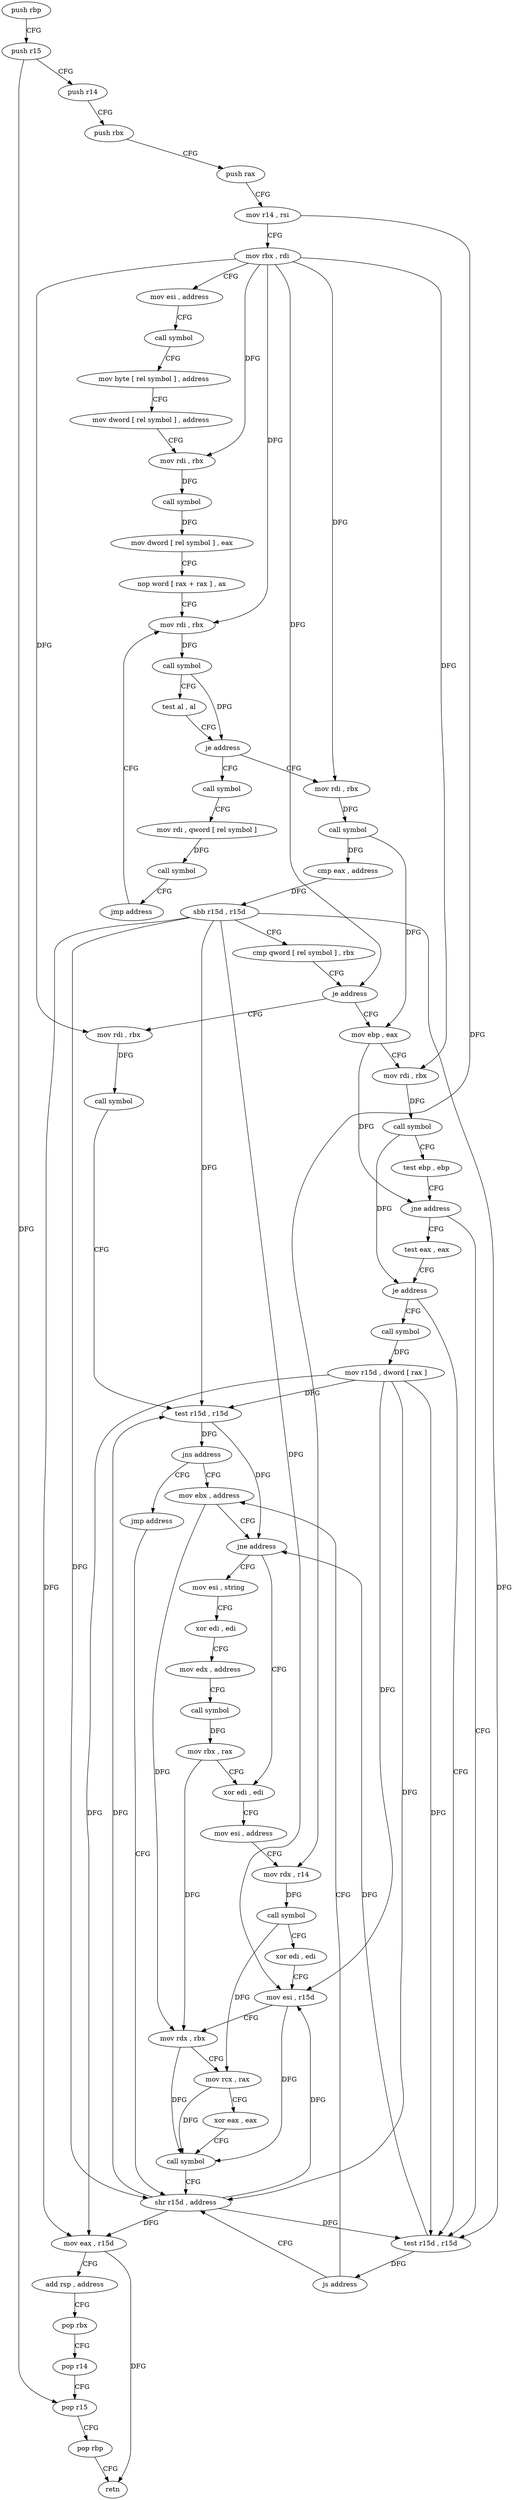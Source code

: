 digraph "func" {
"4202048" [label = "push rbp" ]
"4202049" [label = "push r15" ]
"4202051" [label = "push r14" ]
"4202053" [label = "push rbx" ]
"4202054" [label = "push rax" ]
"4202055" [label = "mov r14 , rsi" ]
"4202058" [label = "mov rbx , rdi" ]
"4202061" [label = "mov esi , address" ]
"4202066" [label = "call symbol" ]
"4202071" [label = "mov byte [ rel symbol ] , address" ]
"4202078" [label = "mov dword [ rel symbol ] , address" ]
"4202088" [label = "mov rdi , rbx" ]
"4202091" [label = "call symbol" ]
"4202096" [label = "mov dword [ rel symbol ] , eax" ]
"4202102" [label = "nop word [ rax + rax ] , ax" ]
"4202112" [label = "mov rdi , rbx" ]
"4202143" [label = "mov rdi , rbx" ]
"4202146" [label = "call symbol" ]
"4202151" [label = "cmp eax , address" ]
"4202154" [label = "sbb r15d , r15d" ]
"4202157" [label = "cmp qword [ rel symbol ] , rbx" ]
"4202164" [label = "je address" ]
"4202275" [label = "mov rdi , rbx" ]
"4202166" [label = "mov ebp , eax" ]
"4202124" [label = "call symbol" ]
"4202129" [label = "mov rdi , qword [ rel symbol ]" ]
"4202136" [label = "call symbol" ]
"4202141" [label = "jmp address" ]
"4202278" [label = "call symbol" ]
"4202283" [label = "test r15d , r15d" ]
"4202286" [label = "jns address" ]
"4202197" [label = "mov ebx , address" ]
"4202288" [label = "jmp address" ]
"4202168" [label = "mov rdi , rbx" ]
"4202171" [label = "call symbol" ]
"4202176" [label = "test ebp , ebp" ]
"4202178" [label = "jne address" ]
"4202192" [label = "test r15d , r15d" ]
"4202180" [label = "test eax , eax" ]
"4202115" [label = "call symbol" ]
"4202120" [label = "test al , al" ]
"4202122" [label = "je address" ]
"4202202" [label = "jne address" ]
"4202224" [label = "xor edi , edi" ]
"4202204" [label = "mov esi , string" ]
"4202257" [label = "shr r15d , address" ]
"4202195" [label = "js address" ]
"4202182" [label = "je address" ]
"4202184" [label = "call symbol" ]
"4202226" [label = "mov esi , address" ]
"4202231" [label = "mov rdx , r14" ]
"4202234" [label = "call symbol" ]
"4202239" [label = "xor edi , edi" ]
"4202241" [label = "mov esi , r15d" ]
"4202244" [label = "mov rdx , rbx" ]
"4202247" [label = "mov rcx , rax" ]
"4202250" [label = "xor eax , eax" ]
"4202252" [label = "call symbol" ]
"4202209" [label = "xor edi , edi" ]
"4202211" [label = "mov edx , address" ]
"4202216" [label = "call symbol" ]
"4202221" [label = "mov rbx , rax" ]
"4202261" [label = "mov eax , r15d" ]
"4202264" [label = "add rsp , address" ]
"4202268" [label = "pop rbx" ]
"4202269" [label = "pop r14" ]
"4202271" [label = "pop r15" ]
"4202273" [label = "pop rbp" ]
"4202274" [label = "retn" ]
"4202189" [label = "mov r15d , dword [ rax ]" ]
"4202048" -> "4202049" [ label = "CFG" ]
"4202049" -> "4202051" [ label = "CFG" ]
"4202049" -> "4202271" [ label = "DFG" ]
"4202051" -> "4202053" [ label = "CFG" ]
"4202053" -> "4202054" [ label = "CFG" ]
"4202054" -> "4202055" [ label = "CFG" ]
"4202055" -> "4202058" [ label = "CFG" ]
"4202055" -> "4202231" [ label = "DFG" ]
"4202058" -> "4202061" [ label = "CFG" ]
"4202058" -> "4202088" [ label = "DFG" ]
"4202058" -> "4202112" [ label = "DFG" ]
"4202058" -> "4202143" [ label = "DFG" ]
"4202058" -> "4202164" [ label = "DFG" ]
"4202058" -> "4202275" [ label = "DFG" ]
"4202058" -> "4202168" [ label = "DFG" ]
"4202061" -> "4202066" [ label = "CFG" ]
"4202066" -> "4202071" [ label = "CFG" ]
"4202071" -> "4202078" [ label = "CFG" ]
"4202078" -> "4202088" [ label = "CFG" ]
"4202088" -> "4202091" [ label = "DFG" ]
"4202091" -> "4202096" [ label = "DFG" ]
"4202096" -> "4202102" [ label = "CFG" ]
"4202102" -> "4202112" [ label = "CFG" ]
"4202112" -> "4202115" [ label = "DFG" ]
"4202143" -> "4202146" [ label = "DFG" ]
"4202146" -> "4202151" [ label = "DFG" ]
"4202146" -> "4202166" [ label = "DFG" ]
"4202151" -> "4202154" [ label = "DFG" ]
"4202154" -> "4202157" [ label = "CFG" ]
"4202154" -> "4202283" [ label = "DFG" ]
"4202154" -> "4202192" [ label = "DFG" ]
"4202154" -> "4202241" [ label = "DFG" ]
"4202154" -> "4202257" [ label = "DFG" ]
"4202154" -> "4202261" [ label = "DFG" ]
"4202157" -> "4202164" [ label = "CFG" ]
"4202164" -> "4202275" [ label = "CFG" ]
"4202164" -> "4202166" [ label = "CFG" ]
"4202275" -> "4202278" [ label = "DFG" ]
"4202166" -> "4202168" [ label = "CFG" ]
"4202166" -> "4202178" [ label = "DFG" ]
"4202124" -> "4202129" [ label = "CFG" ]
"4202129" -> "4202136" [ label = "DFG" ]
"4202136" -> "4202141" [ label = "CFG" ]
"4202141" -> "4202112" [ label = "CFG" ]
"4202278" -> "4202283" [ label = "CFG" ]
"4202283" -> "4202286" [ label = "DFG" ]
"4202283" -> "4202202" [ label = "DFG" ]
"4202286" -> "4202197" [ label = "CFG" ]
"4202286" -> "4202288" [ label = "CFG" ]
"4202197" -> "4202202" [ label = "CFG" ]
"4202197" -> "4202244" [ label = "DFG" ]
"4202288" -> "4202257" [ label = "CFG" ]
"4202168" -> "4202171" [ label = "DFG" ]
"4202171" -> "4202176" [ label = "CFG" ]
"4202171" -> "4202182" [ label = "DFG" ]
"4202176" -> "4202178" [ label = "CFG" ]
"4202178" -> "4202192" [ label = "CFG" ]
"4202178" -> "4202180" [ label = "CFG" ]
"4202192" -> "4202195" [ label = "DFG" ]
"4202192" -> "4202202" [ label = "DFG" ]
"4202180" -> "4202182" [ label = "CFG" ]
"4202115" -> "4202120" [ label = "CFG" ]
"4202115" -> "4202122" [ label = "DFG" ]
"4202120" -> "4202122" [ label = "CFG" ]
"4202122" -> "4202143" [ label = "CFG" ]
"4202122" -> "4202124" [ label = "CFG" ]
"4202202" -> "4202224" [ label = "CFG" ]
"4202202" -> "4202204" [ label = "CFG" ]
"4202224" -> "4202226" [ label = "CFG" ]
"4202204" -> "4202209" [ label = "CFG" ]
"4202257" -> "4202261" [ label = "DFG" ]
"4202257" -> "4202283" [ label = "DFG" ]
"4202257" -> "4202192" [ label = "DFG" ]
"4202257" -> "4202241" [ label = "DFG" ]
"4202195" -> "4202257" [ label = "CFG" ]
"4202195" -> "4202197" [ label = "CFG" ]
"4202182" -> "4202192" [ label = "CFG" ]
"4202182" -> "4202184" [ label = "CFG" ]
"4202184" -> "4202189" [ label = "DFG" ]
"4202226" -> "4202231" [ label = "CFG" ]
"4202231" -> "4202234" [ label = "DFG" ]
"4202234" -> "4202239" [ label = "CFG" ]
"4202234" -> "4202247" [ label = "DFG" ]
"4202239" -> "4202241" [ label = "CFG" ]
"4202241" -> "4202244" [ label = "CFG" ]
"4202241" -> "4202252" [ label = "DFG" ]
"4202244" -> "4202247" [ label = "CFG" ]
"4202244" -> "4202252" [ label = "DFG" ]
"4202247" -> "4202250" [ label = "CFG" ]
"4202247" -> "4202252" [ label = "DFG" ]
"4202250" -> "4202252" [ label = "CFG" ]
"4202252" -> "4202257" [ label = "CFG" ]
"4202209" -> "4202211" [ label = "CFG" ]
"4202211" -> "4202216" [ label = "CFG" ]
"4202216" -> "4202221" [ label = "DFG" ]
"4202221" -> "4202224" [ label = "CFG" ]
"4202221" -> "4202244" [ label = "DFG" ]
"4202261" -> "4202264" [ label = "CFG" ]
"4202261" -> "4202274" [ label = "DFG" ]
"4202264" -> "4202268" [ label = "CFG" ]
"4202268" -> "4202269" [ label = "CFG" ]
"4202269" -> "4202271" [ label = "CFG" ]
"4202271" -> "4202273" [ label = "CFG" ]
"4202273" -> "4202274" [ label = "CFG" ]
"4202189" -> "4202192" [ label = "DFG" ]
"4202189" -> "4202283" [ label = "DFG" ]
"4202189" -> "4202241" [ label = "DFG" ]
"4202189" -> "4202257" [ label = "DFG" ]
"4202189" -> "4202261" [ label = "DFG" ]
}
